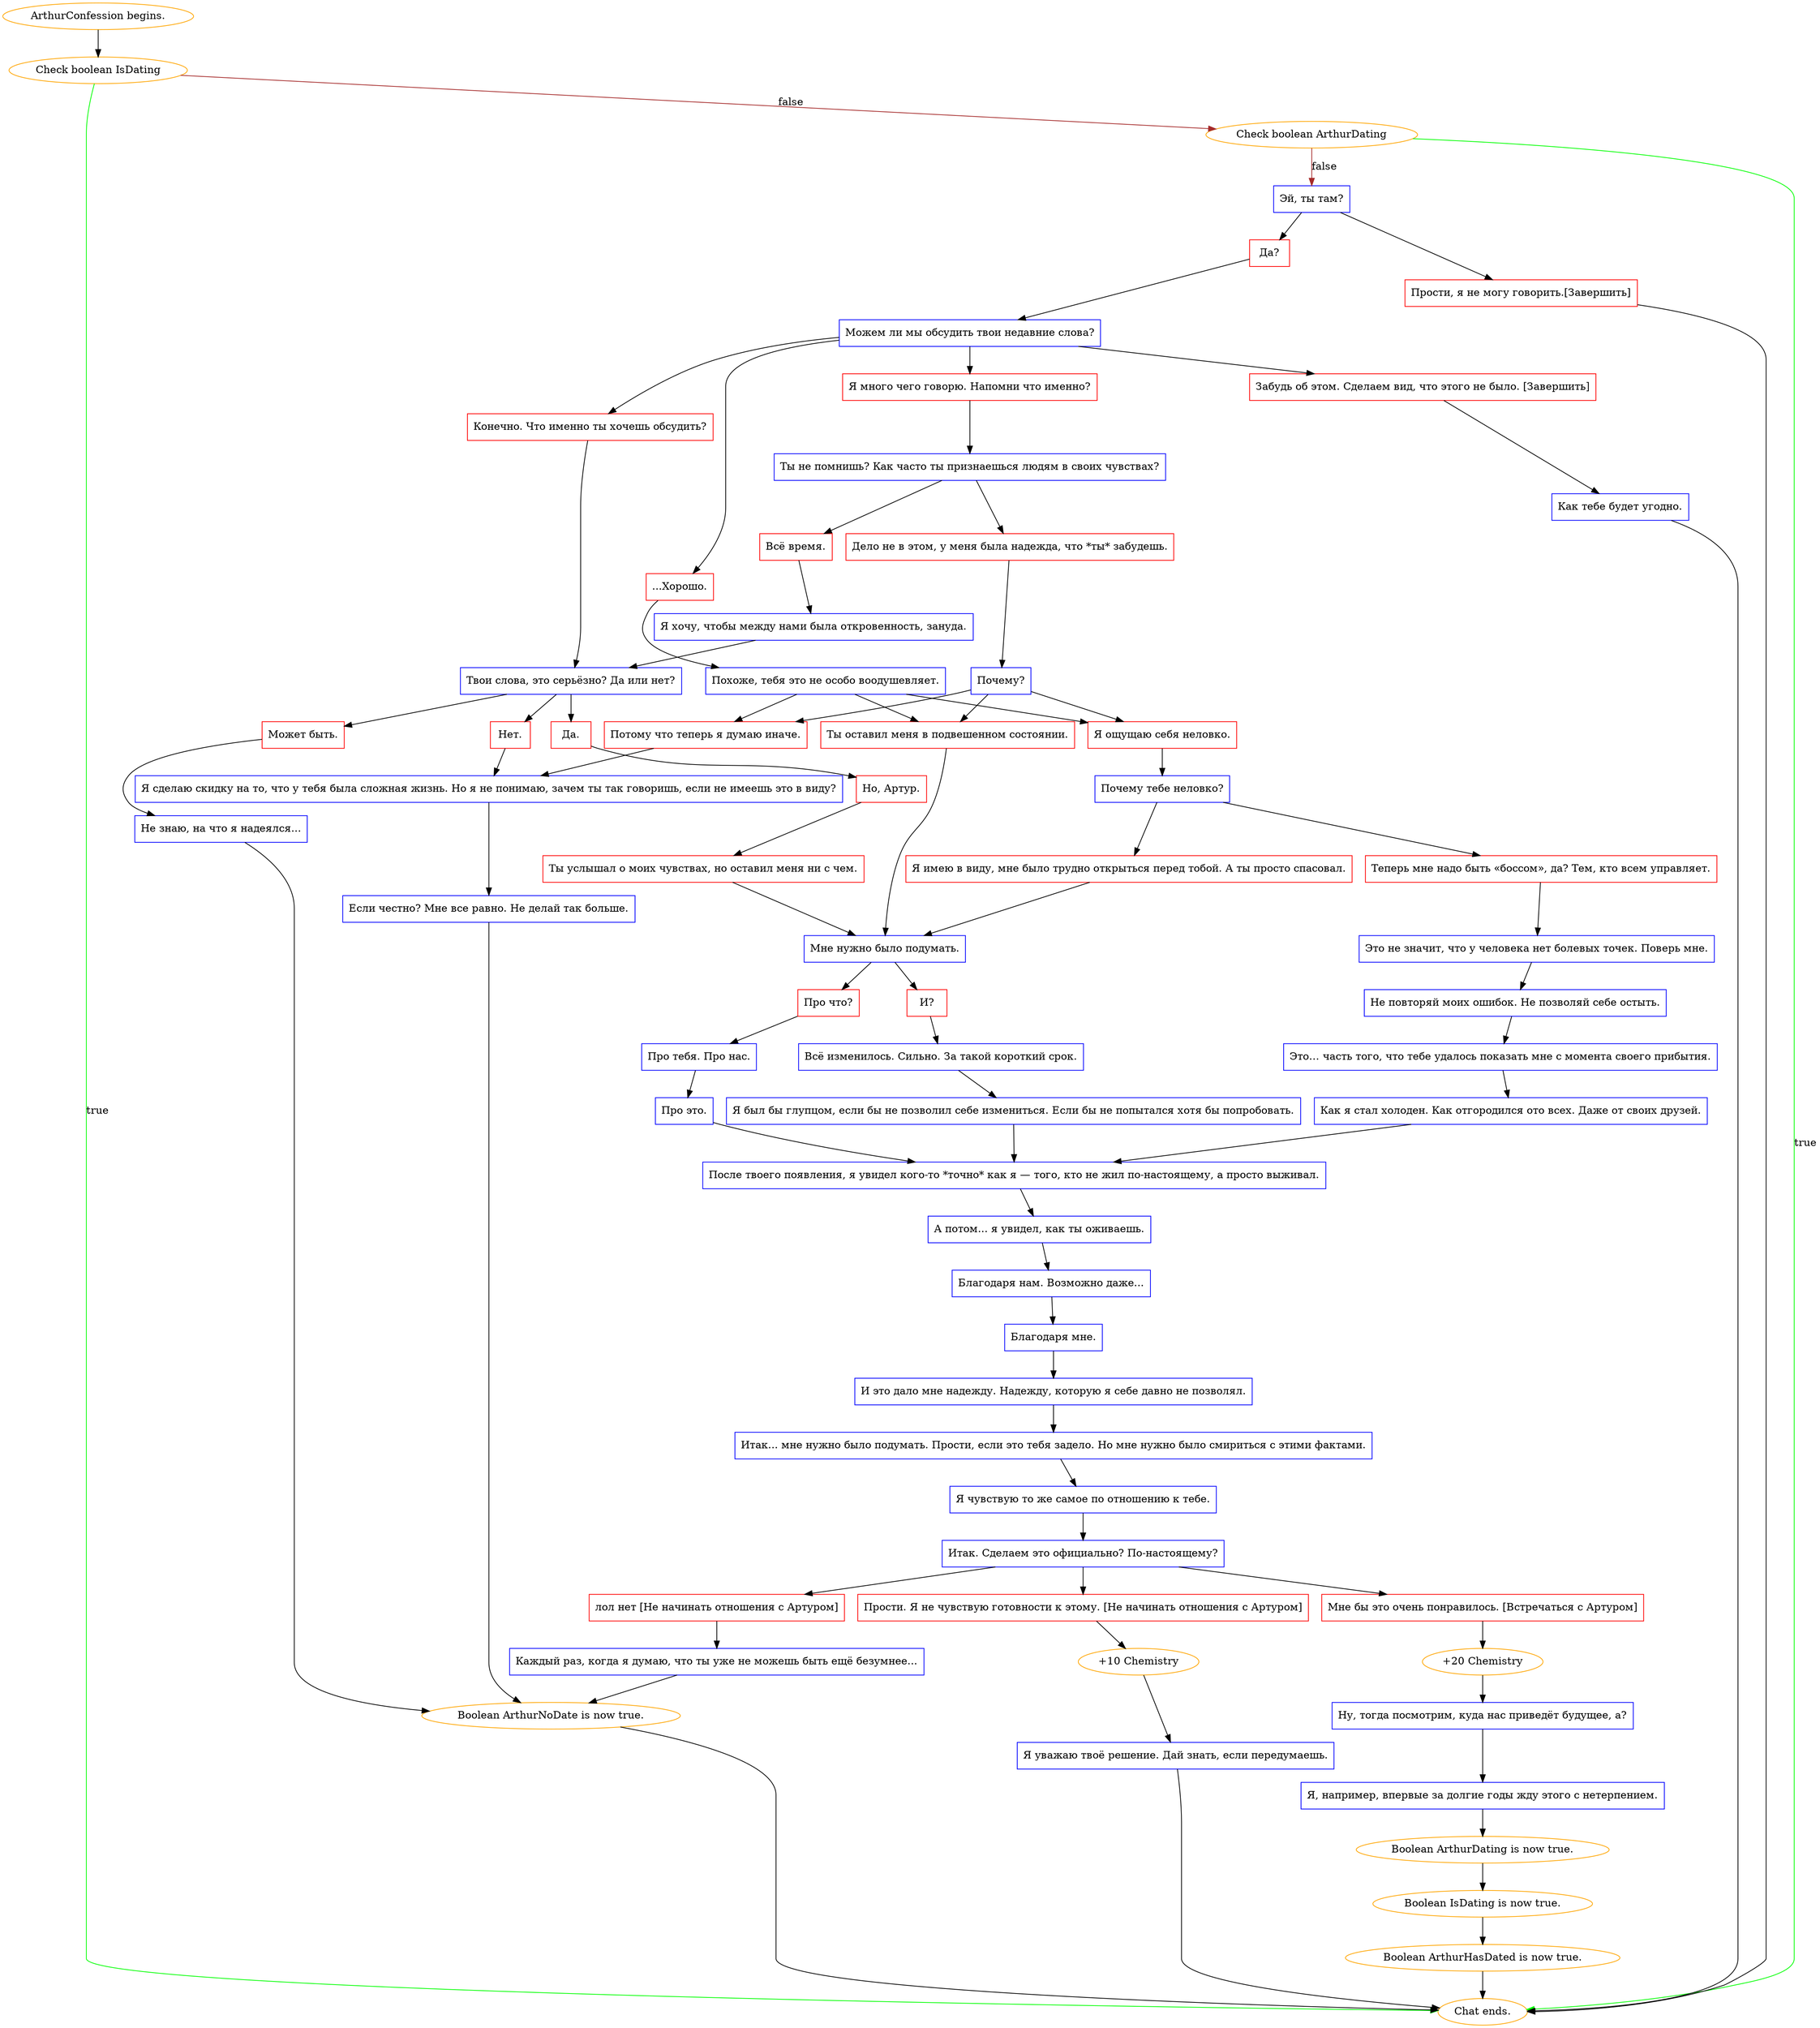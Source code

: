 digraph {
	"ArthurConfession begins." [color=orange];
		"ArthurConfession begins." -> j3952146541;
	j3952146541 [label="Check boolean IsDating",color=orange];
		j3952146541 -> "Chat ends." [label=true,color=green];
		j3952146541 -> j1773280389 [label=false,color=brown];
	"Chat ends." [color=orange];
	j1773280389 [label="Check boolean ArthurDating",color=orange];
		j1773280389 -> "Chat ends." [label=true,color=green];
		j1773280389 -> j3539890591 [label=false,color=brown];
	j3539890591 [label="Эй, ты там?",shape=box,color=blue];
		j3539890591 -> j2480234646;
		j3539890591 -> j423866163;
	j2480234646 [label="Да?",shape=box,color=red];
		j2480234646 -> j3400768220;
	j423866163 [label="Прости, я не могу говорить.[Завершить]",shape=box,color=red];
		j423866163 -> "Chat ends.";
	j3400768220 [label="Можем ли мы обсудить твои недавние слова?",shape=box,color=blue];
		j3400768220 -> j1676307822;
		j3400768220 -> j3086578753;
		j3400768220 -> j4009280250;
		j3400768220 -> j122177819;
	j1676307822 [label="...Хорошо.",shape=box,color=red];
		j1676307822 -> j97729336;
	j3086578753 [label="Я много чего говорю. Напомни что именно?",shape=box,color=red];
		j3086578753 -> j2104158293;
	j4009280250 [label="Конечно. Что именно ты хочешь обсудить?",shape=box,color=red];
		j4009280250 -> j1506762190;
	j122177819 [label="Забудь об этом. Сделаем вид, что этого не было. [Завершить]",shape=box,color=red];
		j122177819 -> j3869401514;
	j97729336 [label="Похоже, тебя это не особо воодушевляет.",shape=box,color=blue];
		j97729336 -> j3732930707;
		j97729336 -> j4148818333;
		j97729336 -> j886857146;
	j2104158293 [label="Ты не помнишь? Как часто ты признаешься людям в своих чувствах?",shape=box,color=blue];
		j2104158293 -> j2254301154;
		j2104158293 -> j3737913078;
	j1506762190 [label="Твои слова, это серьёзно? Да или нет?",shape=box,color=blue];
		j1506762190 -> j3135734044;
		j1506762190 -> j4215322078;
		j1506762190 -> j3574841520;
	j3869401514 [label="Как тебе будет угодно.",shape=box,color=blue];
		j3869401514 -> "Chat ends.";
	j3732930707 [label="Потому что теперь я думаю иначе.",shape=box,color=red];
		j3732930707 -> j1365442643;
	j4148818333 [label="Ты оставил меня в подвешенном состоянии.",shape=box,color=red];
		j4148818333 -> j1821600233;
	j886857146 [label="Я ощущаю себя неловко.",shape=box,color=red];
		j886857146 -> j1274880212;
	j2254301154 [label="Дело не в этом, у меня была надежда, что *ты* забудешь.",shape=box,color=red];
		j2254301154 -> j3148421058;
	j3737913078 [label="Всё время.",shape=box,color=red];
		j3737913078 -> j3049434379;
	j3135734044 [label="Да.",shape=box,color=red];
		j3135734044 -> j1587614033;
	j4215322078 [label="Нет.",shape=box,color=red];
		j4215322078 -> j1365442643;
	j3574841520 [label="Может быть.",shape=box,color=red];
		j3574841520 -> j1982726215;
	j1365442643 [label="Я сделаю скидку на то, что у тебя была сложная жизнь. Но я не понимаю, зачем ты так говоришь, если не имеешь это в виду?",shape=box,color=blue];
		j1365442643 -> j144531756;
	j1821600233 [label="Мне нужно было подумать.",shape=box,color=blue];
		j1821600233 -> j727258638;
		j1821600233 -> j3692445;
	j1274880212 [label="Почему тебе неловко?",shape=box,color=blue];
		j1274880212 -> j3588173434;
		j1274880212 -> j3699382470;
	j3148421058 [label="Почему?",shape=box,color=blue];
		j3148421058 -> j3732930707;
		j3148421058 -> j4148818333;
		j3148421058 -> j886857146;
	j3049434379 [label="Я хочу, чтобы между нами была откровенность, зануда.",shape=box,color=blue];
		j3049434379 -> j1506762190;
	j1587614033 [label="Но, Артур.",shape=box,color=red];
		j1587614033 -> j618444173;
	j1982726215 [label="Не знаю, на что я надеялся...",shape=box,color=blue];
		j1982726215 -> j2533691464;
	j144531756 [label="Если честно? Мне все равно. Не делай так больше.",shape=box,color=blue];
		j144531756 -> j2533691464;
	j727258638 [label="Про что?",shape=box,color=red];
		j727258638 -> j1163162467;
	j3692445 [label="И?",shape=box,color=red];
		j3692445 -> j3027680459;
	j3588173434 [label="Теперь мне надо быть «боссом», да? Тем, кто всем управляет.",shape=box,color=red];
		j3588173434 -> j1111004676;
	j3699382470 [label="Я имею в виду, мне было трудно открыться перед тобой. А ты просто спасовал.",shape=box,color=red];
		j3699382470 -> j1821600233;
	j618444173 [label="Ты услышал о моих чувствах, но оставил меня ни с чем.",shape=box,color=red];
		j618444173 -> j1821600233;
	j2533691464 [label="Boolean ArthurNoDate is now true.",color=orange];
		j2533691464 -> "Chat ends.";
	j1163162467 [label="Про тебя. Про нас.",shape=box,color=blue];
		j1163162467 -> j1471611738;
	j3027680459 [label="Всё изменилось. Сильно. За такой короткий срок.",shape=box,color=blue];
		j3027680459 -> j549942730;
	j1111004676 [label="Это не значит, что у человека нет болевых точек. Поверь мне.",shape=box,color=blue];
		j1111004676 -> j1789862915;
	j1471611738 [label="Про это.",shape=box,color=blue];
		j1471611738 -> j2678012595;
	j549942730 [label="Я был бы глупцом, если бы не позволил себе измениться. Если бы не попытался хотя бы попробовать.",shape=box,color=blue];
		j549942730 -> j2678012595;
	j1789862915 [label="Не повторяй моих ошибок. Не позволяй себе остыть.",shape=box,color=blue];
		j1789862915 -> j1806267095;
	j2678012595 [label="После твоего появления, я увидел кого-то *точно* как я — того, кто не жил по-настоящему, а просто выживал.",shape=box,color=blue];
		j2678012595 -> j1192541870;
	j1806267095 [label="Это… часть того, что тебе удалось показать мне с момента своего прибытия.",shape=box,color=blue];
		j1806267095 -> j4278199891;
	j1192541870 [label="А потом... я увидел, как ты оживаешь.",shape=box,color=blue];
		j1192541870 -> j4257735514;
	j4278199891 [label="Как я стал холоден. Как отгородился ото всех. Даже от своих друзей.",shape=box,color=blue];
		j4278199891 -> j2678012595;
	j4257735514 [label="Благодаря нам. Возможно даже...",shape=box,color=blue];
		j4257735514 -> j475010523;
	j475010523 [label="Благодаря мне.",shape=box,color=blue];
		j475010523 -> j1787482142;
	j1787482142 [label="И это дало мне надежду. Надежду, которую я себе давно не позволял.",shape=box,color=blue];
		j1787482142 -> j1414914245;
	j1414914245 [label="Итак... мне нужно было подумать. Прости, если это тебя задело. Но мне нужно было смириться с этими фактами.",shape=box,color=blue];
		j1414914245 -> j2285231192;
	j2285231192 [label="Я чувствую то же самое по отношению к тебе.",shape=box,color=blue];
		j2285231192 -> j3846323099;
	j3846323099 [label="Итак. Сделаем это официально? По-настоящему?",shape=box,color=blue];
		j3846323099 -> j1103883735;
		j3846323099 -> j1478716880;
		j3846323099 -> j1386492468;
	j1103883735 [label="Мне бы это очень понравилось. [Встречаться с Артуром]",shape=box,color=red];
		j1103883735 -> j3887037494;
	j1478716880 [label="Прости. Я не чувствую готовности к этому. [Не начинать отношения с Артуром]",shape=box,color=red];
		j1478716880 -> j3744986846;
	j1386492468 [label="лол нет [Не начинать отношения с Артуром]",shape=box,color=red];
		j1386492468 -> j3873773439;
	j3887037494 [label="+20 Chemistry",color=orange];
		j3887037494 -> j2999795788;
	j3744986846 [label="+10 Chemistry",color=orange];
		j3744986846 -> j1485791173;
	j3873773439 [label="Каждый раз, когда я думаю, что ты уже не можешь быть ещё безумнее...",shape=box,color=blue];
		j3873773439 -> j2533691464;
	j2999795788 [label="Ну, тогда посмотрим, куда нас приведёт будущее, а?",shape=box,color=blue];
		j2999795788 -> j1715073390;
	j1485791173 [label="Я уважаю твоё решение. Дай знать, если передумаешь.",shape=box,color=blue];
		j1485791173 -> "Chat ends.";
	j1715073390 [label="Я, например, впервые за долгие годы жду этого с нетерпением.",shape=box,color=blue];
		j1715073390 -> j3371696257;
	j3371696257 [label="Boolean ArthurDating is now true.",color=orange];
		j3371696257 -> j3139269659;
	j3139269659 [label="Boolean IsDating is now true.",color=orange];
		j3139269659 -> j3103123730;
	j3103123730 [label="Boolean ArthurHasDated is now true.",color=orange];
		j3103123730 -> "Chat ends.";
}
